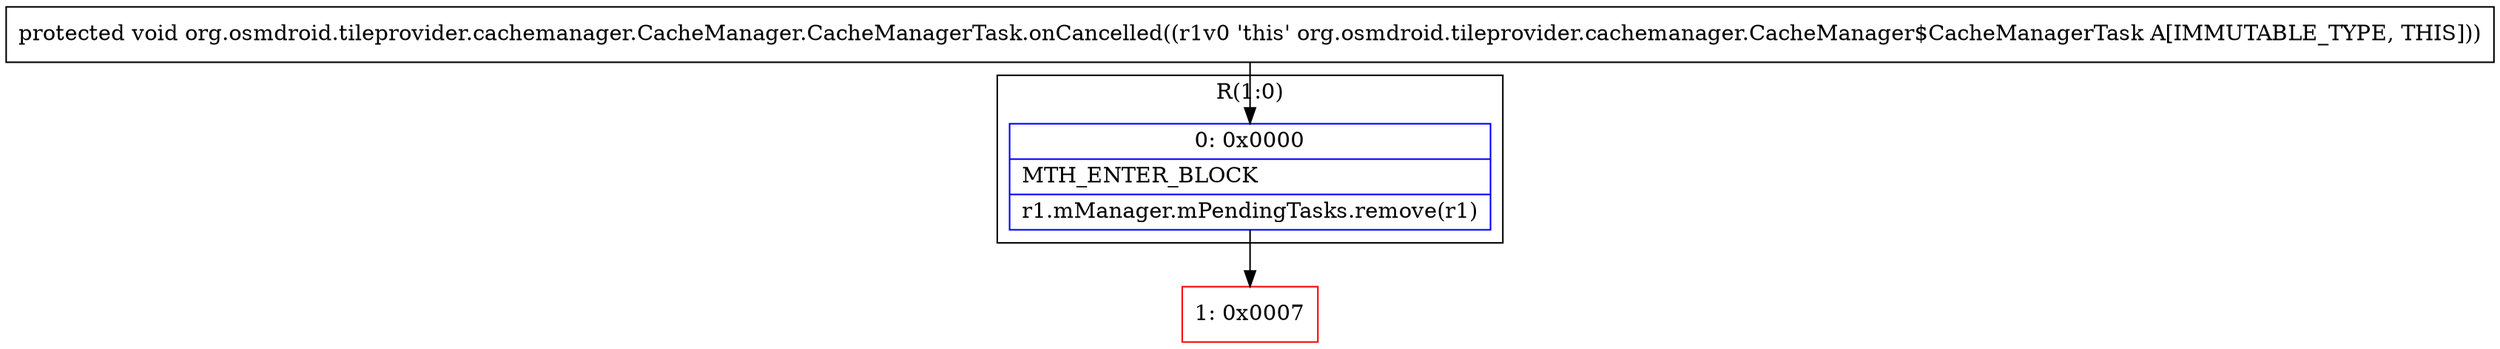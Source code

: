 digraph "CFG fororg.osmdroid.tileprovider.cachemanager.CacheManager.CacheManagerTask.onCancelled()V" {
subgraph cluster_Region_1096529411 {
label = "R(1:0)";
node [shape=record,color=blue];
Node_0 [shape=record,label="{0\:\ 0x0000|MTH_ENTER_BLOCK\l|r1.mManager.mPendingTasks.remove(r1)\l}"];
}
Node_1 [shape=record,color=red,label="{1\:\ 0x0007}"];
MethodNode[shape=record,label="{protected void org.osmdroid.tileprovider.cachemanager.CacheManager.CacheManagerTask.onCancelled((r1v0 'this' org.osmdroid.tileprovider.cachemanager.CacheManager$CacheManagerTask A[IMMUTABLE_TYPE, THIS])) }"];
MethodNode -> Node_0;
Node_0 -> Node_1;
}

